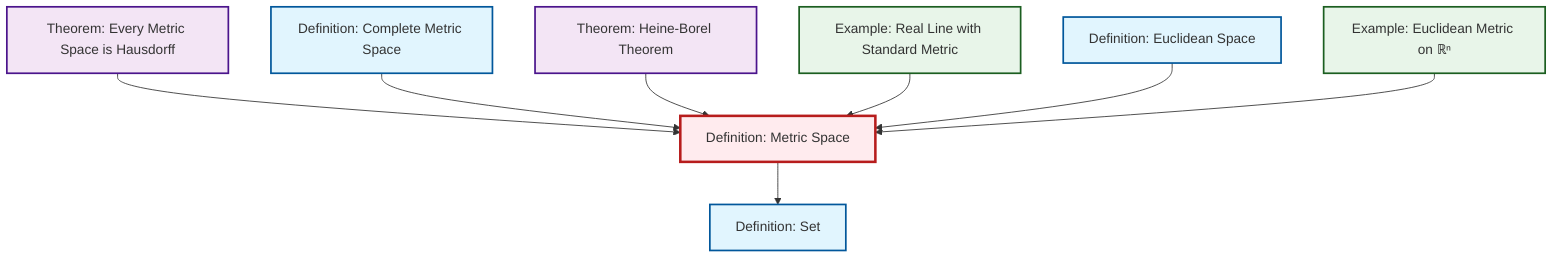 graph TD
    classDef definition fill:#e1f5fe,stroke:#01579b,stroke-width:2px
    classDef theorem fill:#f3e5f5,stroke:#4a148c,stroke-width:2px
    classDef axiom fill:#fff3e0,stroke:#e65100,stroke-width:2px
    classDef example fill:#e8f5e9,stroke:#1b5e20,stroke-width:2px
    classDef current fill:#ffebee,stroke:#b71c1c,stroke-width:3px
    def-metric-space["Definition: Metric Space"]:::definition
    def-complete-metric-space["Definition: Complete Metric Space"]:::definition
    ex-real-line-metric["Example: Real Line with Standard Metric"]:::example
    thm-heine-borel["Theorem: Heine-Borel Theorem"]:::theorem
    ex-euclidean-metric["Example: Euclidean Metric on ℝⁿ"]:::example
    def-set["Definition: Set"]:::definition
    def-euclidean-space["Definition: Euclidean Space"]:::definition
    thm-metric-hausdorff["Theorem: Every Metric Space is Hausdorff"]:::theorem
    thm-metric-hausdorff --> def-metric-space
    def-complete-metric-space --> def-metric-space
    thm-heine-borel --> def-metric-space
    ex-real-line-metric --> def-metric-space
    def-euclidean-space --> def-metric-space
    ex-euclidean-metric --> def-metric-space
    def-metric-space --> def-set
    class def-metric-space current